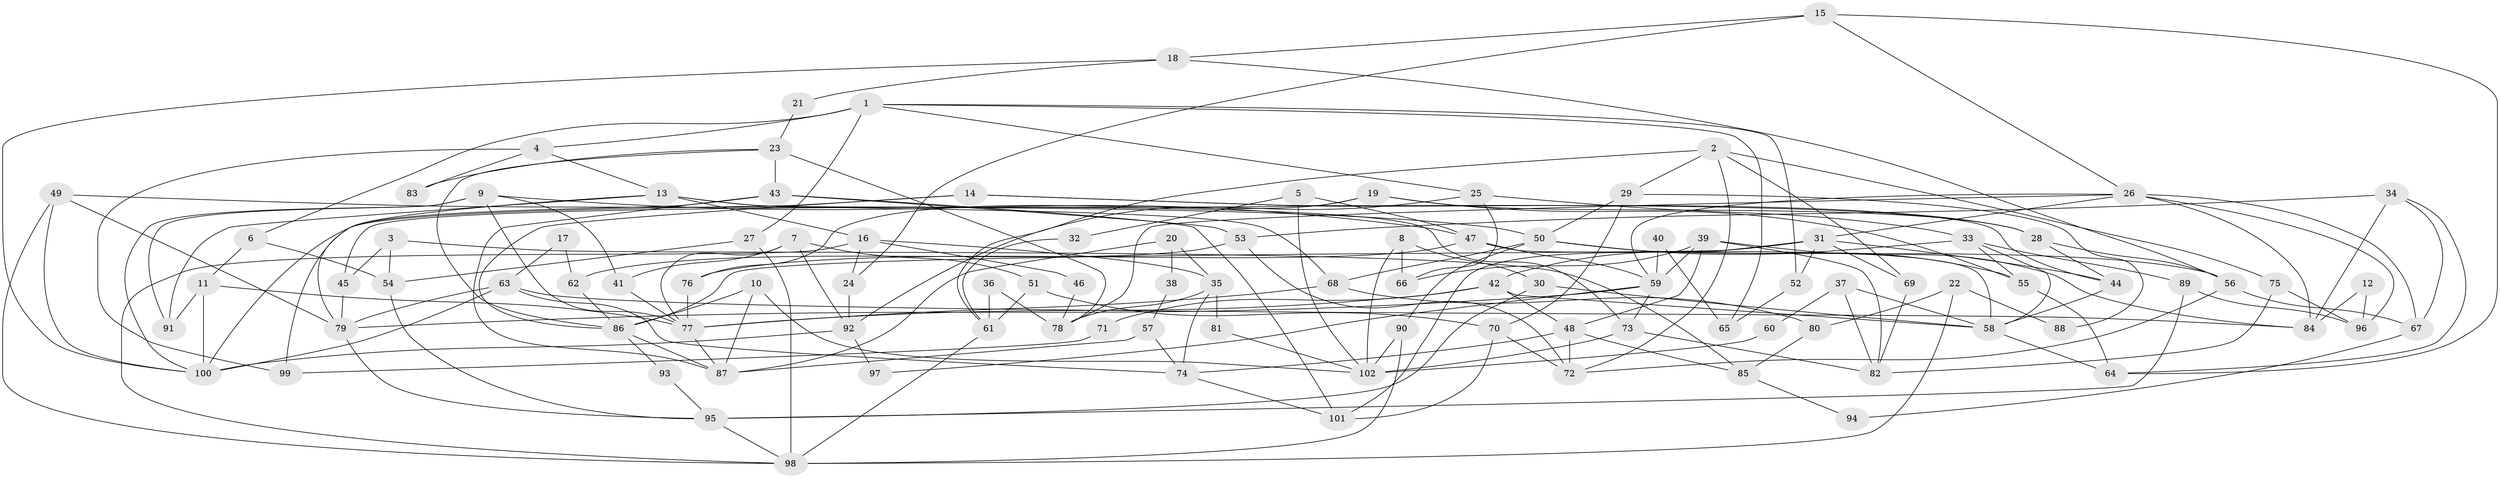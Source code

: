 // coarse degree distribution, {6: 0.11475409836065574, 8: 0.08196721311475409, 3: 0.26229508196721313, 10: 0.03278688524590164, 5: 0.18032786885245902, 7: 0.04918032786885246, 4: 0.09836065573770492, 11: 0.01639344262295082, 9: 0.01639344262295082, 2: 0.11475409836065574, 14: 0.01639344262295082, 12: 0.01639344262295082}
// Generated by graph-tools (version 1.1) at 2025/18/03/04/25 18:18:52]
// undirected, 102 vertices, 204 edges
graph export_dot {
graph [start="1"]
  node [color=gray90,style=filled];
  1;
  2;
  3;
  4;
  5;
  6;
  7;
  8;
  9;
  10;
  11;
  12;
  13;
  14;
  15;
  16;
  17;
  18;
  19;
  20;
  21;
  22;
  23;
  24;
  25;
  26;
  27;
  28;
  29;
  30;
  31;
  32;
  33;
  34;
  35;
  36;
  37;
  38;
  39;
  40;
  41;
  42;
  43;
  44;
  45;
  46;
  47;
  48;
  49;
  50;
  51;
  52;
  53;
  54;
  55;
  56;
  57;
  58;
  59;
  60;
  61;
  62;
  63;
  64;
  65;
  66;
  67;
  68;
  69;
  70;
  71;
  72;
  73;
  74;
  75;
  76;
  77;
  78;
  79;
  80;
  81;
  82;
  83;
  84;
  85;
  86;
  87;
  88;
  89;
  90;
  91;
  92;
  93;
  94;
  95;
  96;
  97;
  98;
  99;
  100;
  101;
  102;
  1 -- 25;
  1 -- 6;
  1 -- 4;
  1 -- 27;
  1 -- 52;
  1 -- 65;
  2 -- 72;
  2 -- 61;
  2 -- 29;
  2 -- 69;
  2 -- 75;
  3 -- 45;
  3 -- 54;
  3 -- 85;
  4 -- 13;
  4 -- 83;
  4 -- 99;
  5 -- 102;
  5 -- 47;
  5 -- 32;
  6 -- 11;
  6 -- 54;
  7 -- 77;
  7 -- 41;
  7 -- 51;
  7 -- 92;
  8 -- 66;
  8 -- 102;
  8 -- 30;
  9 -- 47;
  9 -- 91;
  9 -- 41;
  9 -- 77;
  9 -- 100;
  10 -- 86;
  10 -- 87;
  10 -- 102;
  11 -- 77;
  11 -- 100;
  11 -- 91;
  12 -- 84;
  12 -- 96;
  13 -- 68;
  13 -- 79;
  13 -- 16;
  13 -- 73;
  13 -- 91;
  14 -- 86;
  14 -- 100;
  14 -- 28;
  14 -- 44;
  15 -- 64;
  15 -- 26;
  15 -- 18;
  15 -- 24;
  16 -- 24;
  16 -- 35;
  16 -- 46;
  16 -- 98;
  17 -- 62;
  17 -- 63;
  18 -- 100;
  18 -- 21;
  18 -- 56;
  19 -- 28;
  19 -- 55;
  19 -- 45;
  19 -- 76;
  20 -- 35;
  20 -- 87;
  20 -- 38;
  21 -- 23;
  22 -- 80;
  22 -- 98;
  22 -- 88;
  23 -- 78;
  23 -- 86;
  23 -- 43;
  23 -- 83;
  24 -- 92;
  25 -- 33;
  25 -- 92;
  25 -- 66;
  26 -- 31;
  26 -- 59;
  26 -- 67;
  26 -- 78;
  26 -- 84;
  26 -- 96;
  27 -- 98;
  27 -- 54;
  28 -- 56;
  28 -- 44;
  29 -- 50;
  29 -- 70;
  29 -- 88;
  30 -- 95;
  30 -- 58;
  31 -- 44;
  31 -- 101;
  31 -- 52;
  31 -- 69;
  31 -- 86;
  32 -- 61;
  33 -- 42;
  33 -- 58;
  33 -- 55;
  33 -- 89;
  34 -- 84;
  34 -- 67;
  34 -- 53;
  34 -- 64;
  35 -- 74;
  35 -- 78;
  35 -- 81;
  36 -- 78;
  36 -- 61;
  37 -- 58;
  37 -- 82;
  37 -- 60;
  38 -- 57;
  39 -- 59;
  39 -- 48;
  39 -- 66;
  39 -- 82;
  39 -- 84;
  40 -- 59;
  40 -- 65;
  41 -- 77;
  42 -- 58;
  42 -- 77;
  42 -- 48;
  42 -- 71;
  43 -- 53;
  43 -- 87;
  43 -- 99;
  43 -- 101;
  44 -- 58;
  45 -- 79;
  46 -- 78;
  47 -- 59;
  47 -- 58;
  47 -- 76;
  48 -- 72;
  48 -- 74;
  48 -- 85;
  49 -- 79;
  49 -- 98;
  49 -- 50;
  49 -- 100;
  50 -- 55;
  50 -- 56;
  50 -- 68;
  50 -- 90;
  51 -- 70;
  51 -- 61;
  52 -- 65;
  53 -- 72;
  53 -- 62;
  54 -- 95;
  55 -- 64;
  56 -- 67;
  56 -- 72;
  57 -- 74;
  57 -- 87;
  58 -- 64;
  59 -- 73;
  59 -- 79;
  59 -- 97;
  60 -- 102;
  61 -- 98;
  62 -- 86;
  63 -- 100;
  63 -- 84;
  63 -- 74;
  63 -- 79;
  67 -- 94;
  68 -- 77;
  68 -- 80;
  69 -- 82;
  70 -- 101;
  70 -- 72;
  71 -- 99;
  73 -- 82;
  73 -- 102;
  74 -- 101;
  75 -- 82;
  75 -- 96;
  76 -- 77;
  77 -- 87;
  79 -- 95;
  80 -- 85;
  81 -- 102;
  85 -- 94;
  86 -- 87;
  86 -- 93;
  89 -- 96;
  89 -- 95;
  90 -- 102;
  90 -- 98;
  92 -- 100;
  92 -- 97;
  93 -- 95;
  95 -- 98;
}

